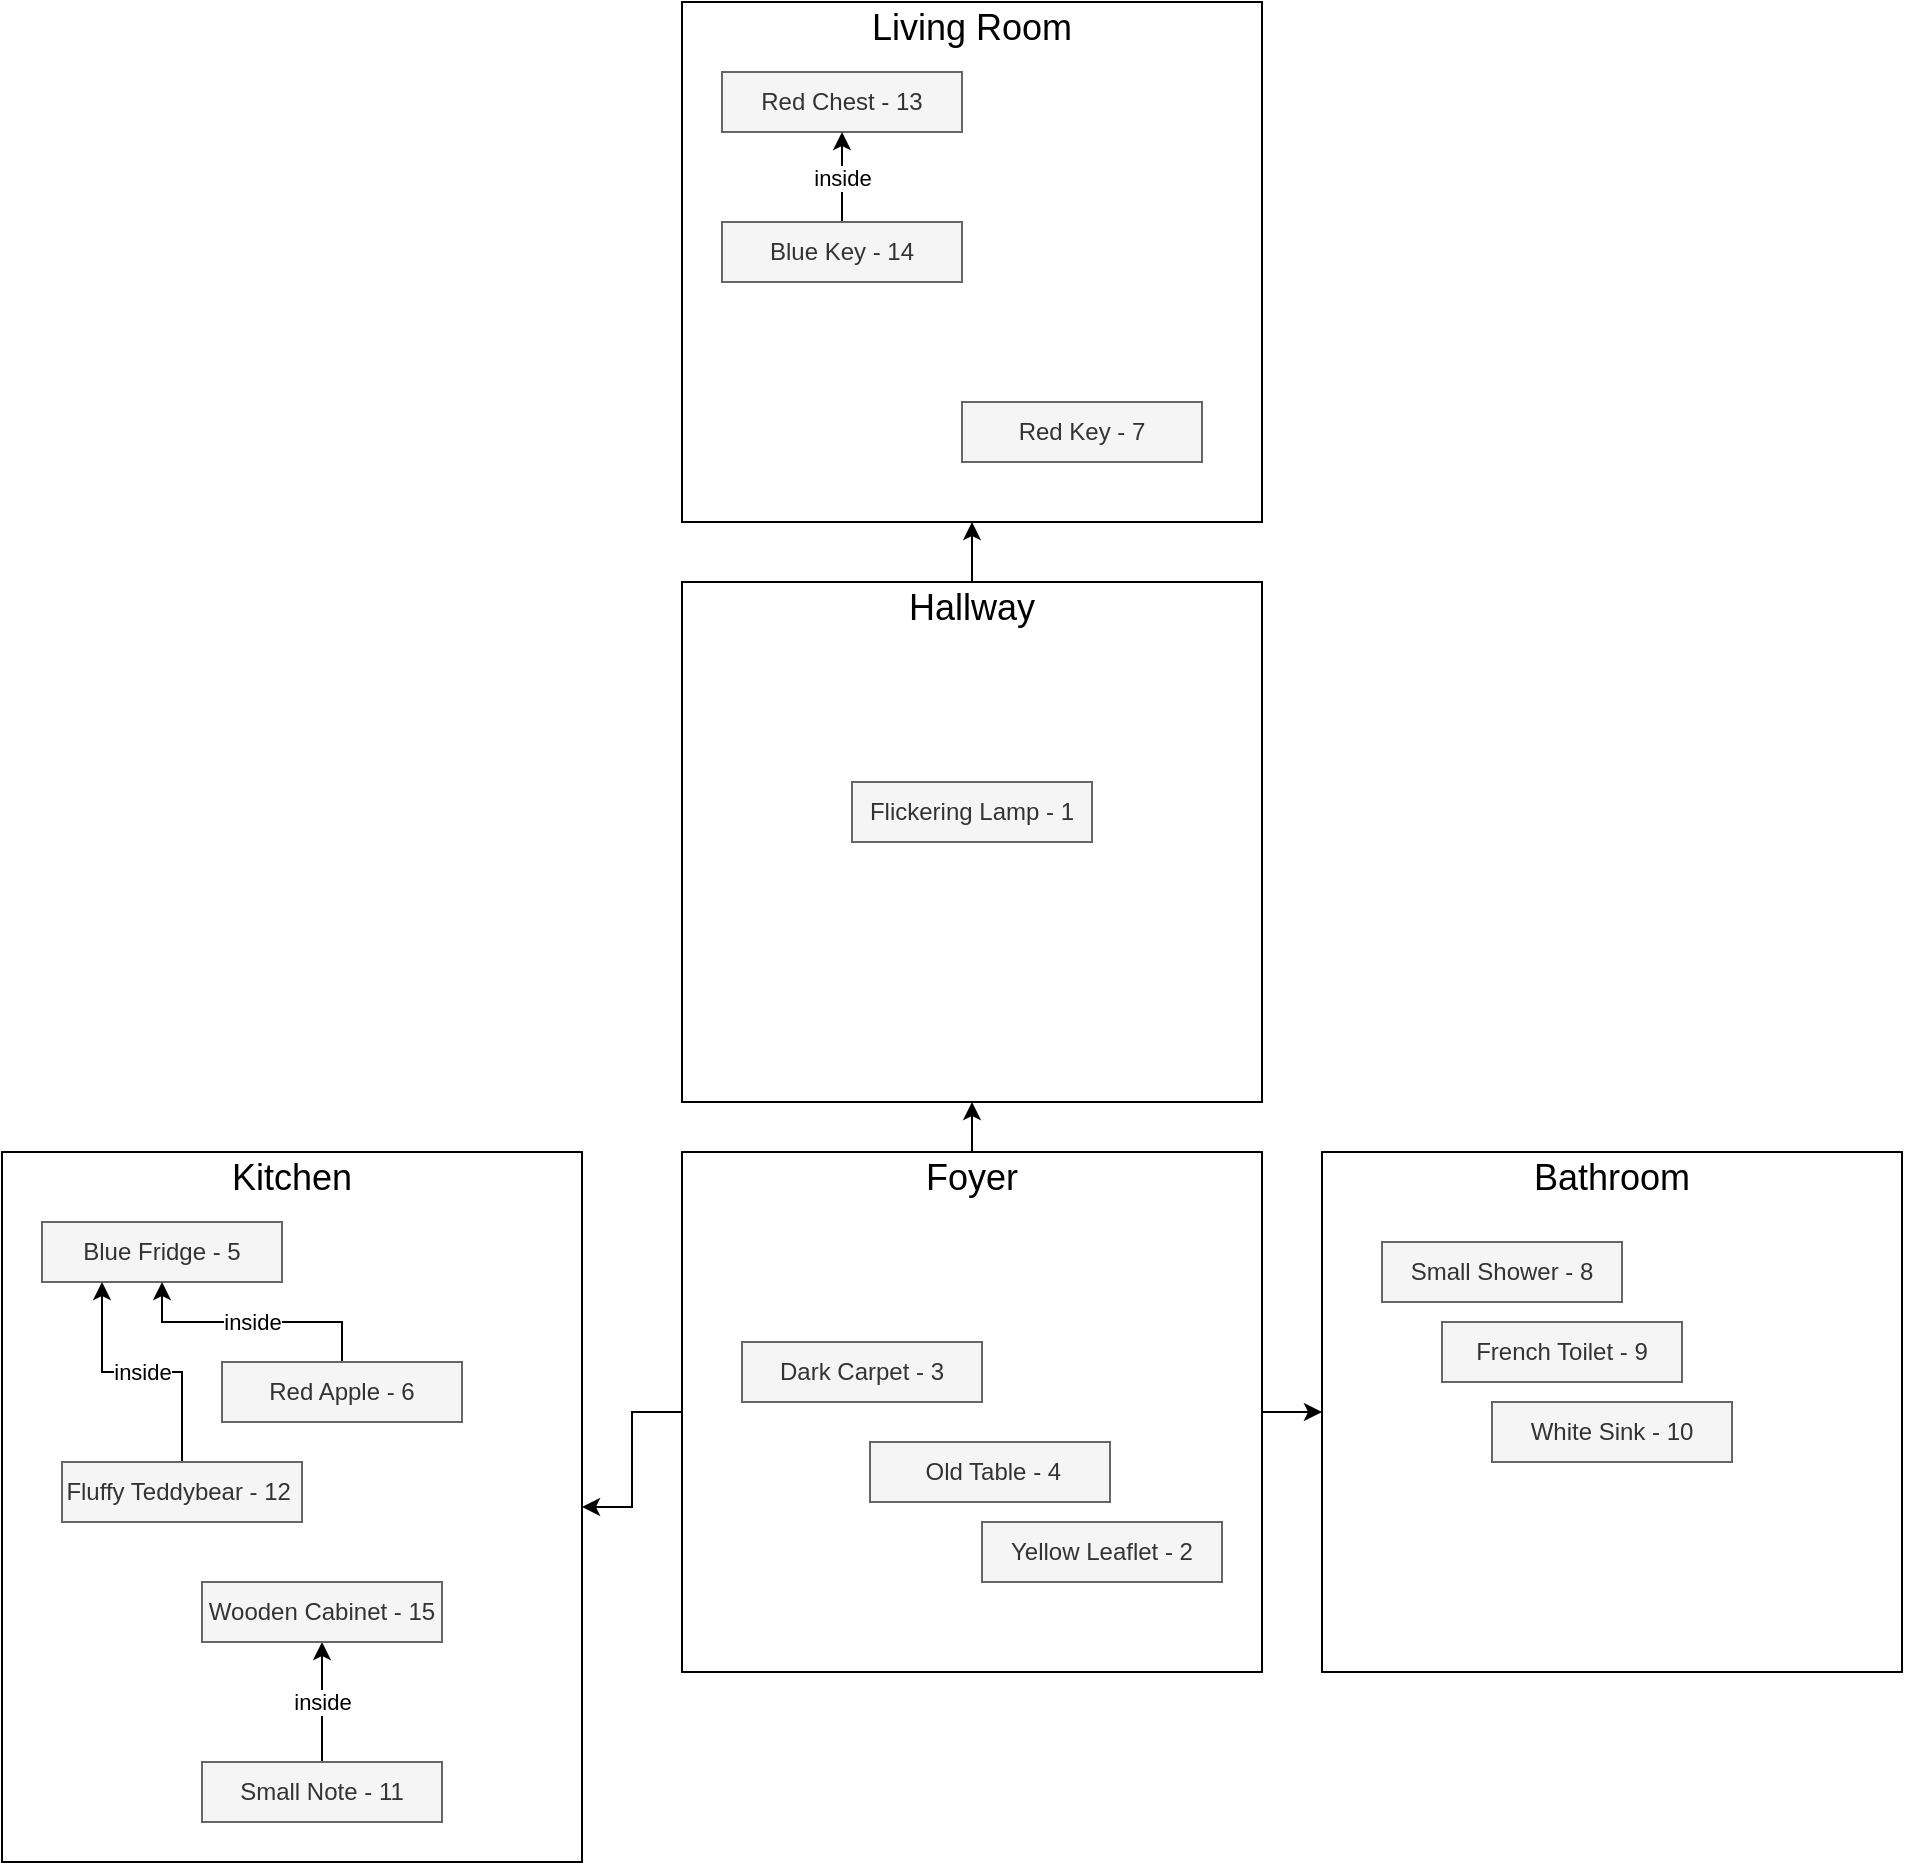 <mxfile version="14.5.8" type="device"><diagram id="d_btbPUUZB23XFQRqwUS" name="Page-1"><mxGraphModel dx="2249" dy="1874" grid="1" gridSize="10" guides="1" tooltips="1" connect="1" arrows="1" fold="1" page="1" pageScale="1" pageWidth="827" pageHeight="1169" math="0" shadow="0"><root><mxCell id="0"/><mxCell id="1" parent="0"/><mxCell id="DiVjzWamhIBYLBtZLe9Y-27" style="edgeStyle=orthogonalEdgeStyle;rounded=0;orthogonalLoop=1;jettySize=auto;html=1;fontSize=18;" parent="1" source="DiVjzWamhIBYLBtZLe9Y-1" target="DiVjzWamhIBYLBtZLe9Y-16" edge="1"><mxGeometry relative="1" as="geometry"/></mxCell><mxCell id="DiVjzWamhIBYLBtZLe9Y-28" style="edgeStyle=orthogonalEdgeStyle;rounded=0;orthogonalLoop=1;jettySize=auto;html=1;fontSize=18;" parent="1" source="DiVjzWamhIBYLBtZLe9Y-1" target="DiVjzWamhIBYLBtZLe9Y-6" edge="1"><mxGeometry relative="1" as="geometry"/></mxCell><mxCell id="DiVjzWamhIBYLBtZLe9Y-29" style="edgeStyle=orthogonalEdgeStyle;rounded=0;orthogonalLoop=1;jettySize=auto;html=1;fontSize=18;" parent="1" source="DiVjzWamhIBYLBtZLe9Y-1" target="DiVjzWamhIBYLBtZLe9Y-11" edge="1"><mxGeometry relative="1" as="geometry"/></mxCell><mxCell id="DiVjzWamhIBYLBtZLe9Y-1" value="" style="rounded=0;whiteSpace=wrap;html=1;" parent="1" vertex="1"><mxGeometry x="260" y="325" width="290" height="260" as="geometry"/></mxCell><mxCell id="DiVjzWamhIBYLBtZLe9Y-2" value="&amp;nbsp;Old Table - 4" style="rounded=0;whiteSpace=wrap;html=1;fillColor=#f5f5f5;strokeColor=#666666;fontColor=#333333;" parent="1" vertex="1"><mxGeometry x="354" y="470" width="120" height="30" as="geometry"/></mxCell><mxCell id="DiVjzWamhIBYLBtZLe9Y-4" value="Foyer" style="text;html=1;strokeColor=none;fillColor=none;align=center;verticalAlign=middle;whiteSpace=wrap;rounded=0;fontSize=18;" parent="1" vertex="1"><mxGeometry x="260" y="325" width="290" height="25" as="geometry"/></mxCell><mxCell id="DiVjzWamhIBYLBtZLe9Y-5" value="Dark Carpet - 3" style="rounded=0;whiteSpace=wrap;html=1;fillColor=#f5f5f5;strokeColor=#666666;fontColor=#333333;" parent="1" vertex="1"><mxGeometry x="290" y="420" width="120" height="30" as="geometry"/></mxCell><mxCell id="DiVjzWamhIBYLBtZLe9Y-6" value="" style="rounded=0;whiteSpace=wrap;html=1;" parent="1" vertex="1"><mxGeometry x="-80" y="325" width="290" height="355" as="geometry"/></mxCell><mxCell id="DiVjzWamhIBYLBtZLe9Y-7" value="Blue Fridge - 5" style="rounded=0;whiteSpace=wrap;html=1;fillColor=#f5f5f5;strokeColor=#666666;fontColor=#333333;" parent="1" vertex="1"><mxGeometry x="-60" y="360" width="120" height="30" as="geometry"/></mxCell><mxCell id="DiVjzWamhIBYLBtZLe9Y-8" value="Kitchen" style="text;html=1;strokeColor=none;fillColor=none;align=center;verticalAlign=middle;whiteSpace=wrap;rounded=0;fontSize=18;" parent="1" vertex="1"><mxGeometry x="-80" y="325" width="290" height="25" as="geometry"/></mxCell><mxCell id="DiVjzWamhIBYLBtZLe9Y-10" value="Yellow Leaflet - 2" style="rounded=0;whiteSpace=wrap;html=1;fillColor=#f5f5f5;strokeColor=#666666;fontColor=#333333;" parent="1" vertex="1"><mxGeometry x="410" y="510" width="120" height="30" as="geometry"/></mxCell><mxCell id="DiVjzWamhIBYLBtZLe9Y-26" style="edgeStyle=orthogonalEdgeStyle;rounded=0;orthogonalLoop=1;jettySize=auto;html=1;fontSize=18;" parent="1" source="DiVjzWamhIBYLBtZLe9Y-11" target="DiVjzWamhIBYLBtZLe9Y-21" edge="1"><mxGeometry relative="1" as="geometry"/></mxCell><mxCell id="DiVjzWamhIBYLBtZLe9Y-11" value="" style="rounded=0;whiteSpace=wrap;html=1;" parent="1" vertex="1"><mxGeometry x="260" y="40" width="290" height="260" as="geometry"/></mxCell><mxCell id="DiVjzWamhIBYLBtZLe9Y-13" value="Hallway" style="text;html=1;strokeColor=none;fillColor=none;align=center;verticalAlign=middle;whiteSpace=wrap;rounded=0;fontSize=18;" parent="1" vertex="1"><mxGeometry x="260" y="40" width="290" height="25" as="geometry"/></mxCell><mxCell id="DiVjzWamhIBYLBtZLe9Y-16" value="" style="rounded=0;whiteSpace=wrap;html=1;" parent="1" vertex="1"><mxGeometry x="580" y="325" width="290" height="260" as="geometry"/></mxCell><mxCell id="DiVjzWamhIBYLBtZLe9Y-17" value="French Toilet - 9" style="rounded=0;whiteSpace=wrap;html=1;fillColor=#f5f5f5;strokeColor=#666666;fontColor=#333333;" parent="1" vertex="1"><mxGeometry x="640" y="410" width="120" height="30" as="geometry"/></mxCell><mxCell id="DiVjzWamhIBYLBtZLe9Y-18" value="Bathroom" style="text;html=1;strokeColor=none;fillColor=none;align=center;verticalAlign=middle;whiteSpace=wrap;rounded=0;fontSize=18;" parent="1" vertex="1"><mxGeometry x="580" y="325" width="290" height="25" as="geometry"/></mxCell><mxCell id="DiVjzWamhIBYLBtZLe9Y-19" value="White Sink - 10" style="rounded=0;whiteSpace=wrap;html=1;fillColor=#f5f5f5;strokeColor=#666666;fontColor=#333333;" parent="1" vertex="1"><mxGeometry x="665" y="450" width="120" height="30" as="geometry"/></mxCell><mxCell id="DiVjzWamhIBYLBtZLe9Y-20" value="Small Shower - 8" style="rounded=0;whiteSpace=wrap;html=1;fillColor=#f5f5f5;strokeColor=#666666;fontColor=#333333;" parent="1" vertex="1"><mxGeometry x="610" y="370" width="120" height="30" as="geometry"/></mxCell><mxCell id="DiVjzWamhIBYLBtZLe9Y-21" value="" style="rounded=0;whiteSpace=wrap;html=1;" parent="1" vertex="1"><mxGeometry x="260" y="-250" width="290" height="260" as="geometry"/></mxCell><mxCell id="DiVjzWamhIBYLBtZLe9Y-22" value="Red Chest - 13" style="rounded=0;whiteSpace=wrap;html=1;fillColor=#f5f5f5;strokeColor=#666666;fontColor=#333333;" parent="1" vertex="1"><mxGeometry x="280" y="-215" width="120" height="30" as="geometry"/></mxCell><mxCell id="DiVjzWamhIBYLBtZLe9Y-23" value="Living Room" style="text;html=1;strokeColor=none;fillColor=none;align=center;verticalAlign=middle;whiteSpace=wrap;rounded=0;fontSize=18;" parent="1" vertex="1"><mxGeometry x="260" y="-250" width="290" height="25" as="geometry"/></mxCell><mxCell id="2Ci9GlJRjzHJ_Y-V1ADv-1" value="inside" style="edgeStyle=orthogonalEdgeStyle;rounded=0;orthogonalLoop=1;jettySize=auto;html=1;entryX=0.5;entryY=1;entryDx=0;entryDy=0;labelBackgroundColor=#ffffff;" parent="1" source="DiVjzWamhIBYLBtZLe9Y-24" target="DiVjzWamhIBYLBtZLe9Y-22" edge="1"><mxGeometry relative="1" as="geometry"/></mxCell><mxCell id="DiVjzWamhIBYLBtZLe9Y-24" value="Blue Key - 14" style="rounded=0;whiteSpace=wrap;html=1;fillColor=#f5f5f5;strokeColor=#666666;fontColor=#333333;" parent="1" vertex="1"><mxGeometry x="280" y="-140" width="120" height="30" as="geometry"/></mxCell><mxCell id="2Ci9GlJRjzHJ_Y-V1ADv-3" value="inside" style="edgeStyle=orthogonalEdgeStyle;rounded=0;orthogonalLoop=1;jettySize=auto;html=1;labelBackgroundColor=#ffffff;exitX=0.5;exitY=0;exitDx=0;exitDy=0;" parent="1" source="2Ci9GlJRjzHJ_Y-V1ADv-2" target="Ce7vnQ35Jhg7HY_YZU3i-1" edge="1"><mxGeometry relative="1" as="geometry"/></mxCell><mxCell id="2Ci9GlJRjzHJ_Y-V1ADv-2" value="Small Note - 11" style="rounded=0;whiteSpace=wrap;html=1;fillColor=#f5f5f5;strokeColor=#666666;fontColor=#333333;" parent="1" vertex="1"><mxGeometry x="20" y="630" width="120" height="30" as="geometry"/></mxCell><mxCell id="2Ci9GlJRjzHJ_Y-V1ADv-4" value="Red Key - 7" style="rounded=0;whiteSpace=wrap;html=1;fillColor=#f5f5f5;strokeColor=#666666;fontColor=#333333;" parent="1" vertex="1"><mxGeometry x="400" y="-50" width="120" height="30" as="geometry"/></mxCell><mxCell id="2Ci9GlJRjzHJ_Y-V1ADv-7" value="inside" style="edgeStyle=orthogonalEdgeStyle;rounded=0;orthogonalLoop=1;jettySize=auto;html=1;labelBackgroundColor=#ffffff;" parent="1" source="2Ci9GlJRjzHJ_Y-V1ADv-5" target="DiVjzWamhIBYLBtZLe9Y-7" edge="1"><mxGeometry relative="1" as="geometry"/></mxCell><mxCell id="2Ci9GlJRjzHJ_Y-V1ADv-5" value="Red Apple - 6" style="rounded=0;whiteSpace=wrap;html=1;fillColor=#f5f5f5;strokeColor=#666666;fontColor=#333333;" parent="1" vertex="1"><mxGeometry x="30" y="430" width="120" height="30" as="geometry"/></mxCell><mxCell id="2Ci9GlJRjzHJ_Y-V1ADv-8" value="inside" style="edgeStyle=orthogonalEdgeStyle;rounded=0;orthogonalLoop=1;jettySize=auto;html=1;entryX=0.25;entryY=1;entryDx=0;entryDy=0;labelBackgroundColor=#ffffff;" parent="1" source="2Ci9GlJRjzHJ_Y-V1ADv-6" target="DiVjzWamhIBYLBtZLe9Y-7" edge="1"><mxGeometry relative="1" as="geometry"/></mxCell><mxCell id="2Ci9GlJRjzHJ_Y-V1ADv-6" value="Fluffy Teddybear - 12&amp;nbsp;" style="rounded=0;whiteSpace=wrap;html=1;fillColor=#f5f5f5;strokeColor=#666666;fontColor=#333333;" parent="1" vertex="1"><mxGeometry x="-50" y="480" width="120" height="30" as="geometry"/></mxCell><mxCell id="mpFoXoYU_VO2R6424a94-1" value="Flickering Lamp - 1" style="rounded=0;whiteSpace=wrap;html=1;fillColor=#f5f5f5;strokeColor=#666666;fontColor=#333333;" parent="1" vertex="1"><mxGeometry x="345" y="140" width="120" height="30" as="geometry"/></mxCell><mxCell id="Ce7vnQ35Jhg7HY_YZU3i-1" value="Wooden Cabinet - 15" style="rounded=0;whiteSpace=wrap;html=1;fillColor=#f5f5f5;strokeColor=#666666;fontColor=#333333;" vertex="1" parent="1"><mxGeometry x="20" y="540" width="120" height="30" as="geometry"/></mxCell></root></mxGraphModel></diagram></mxfile>